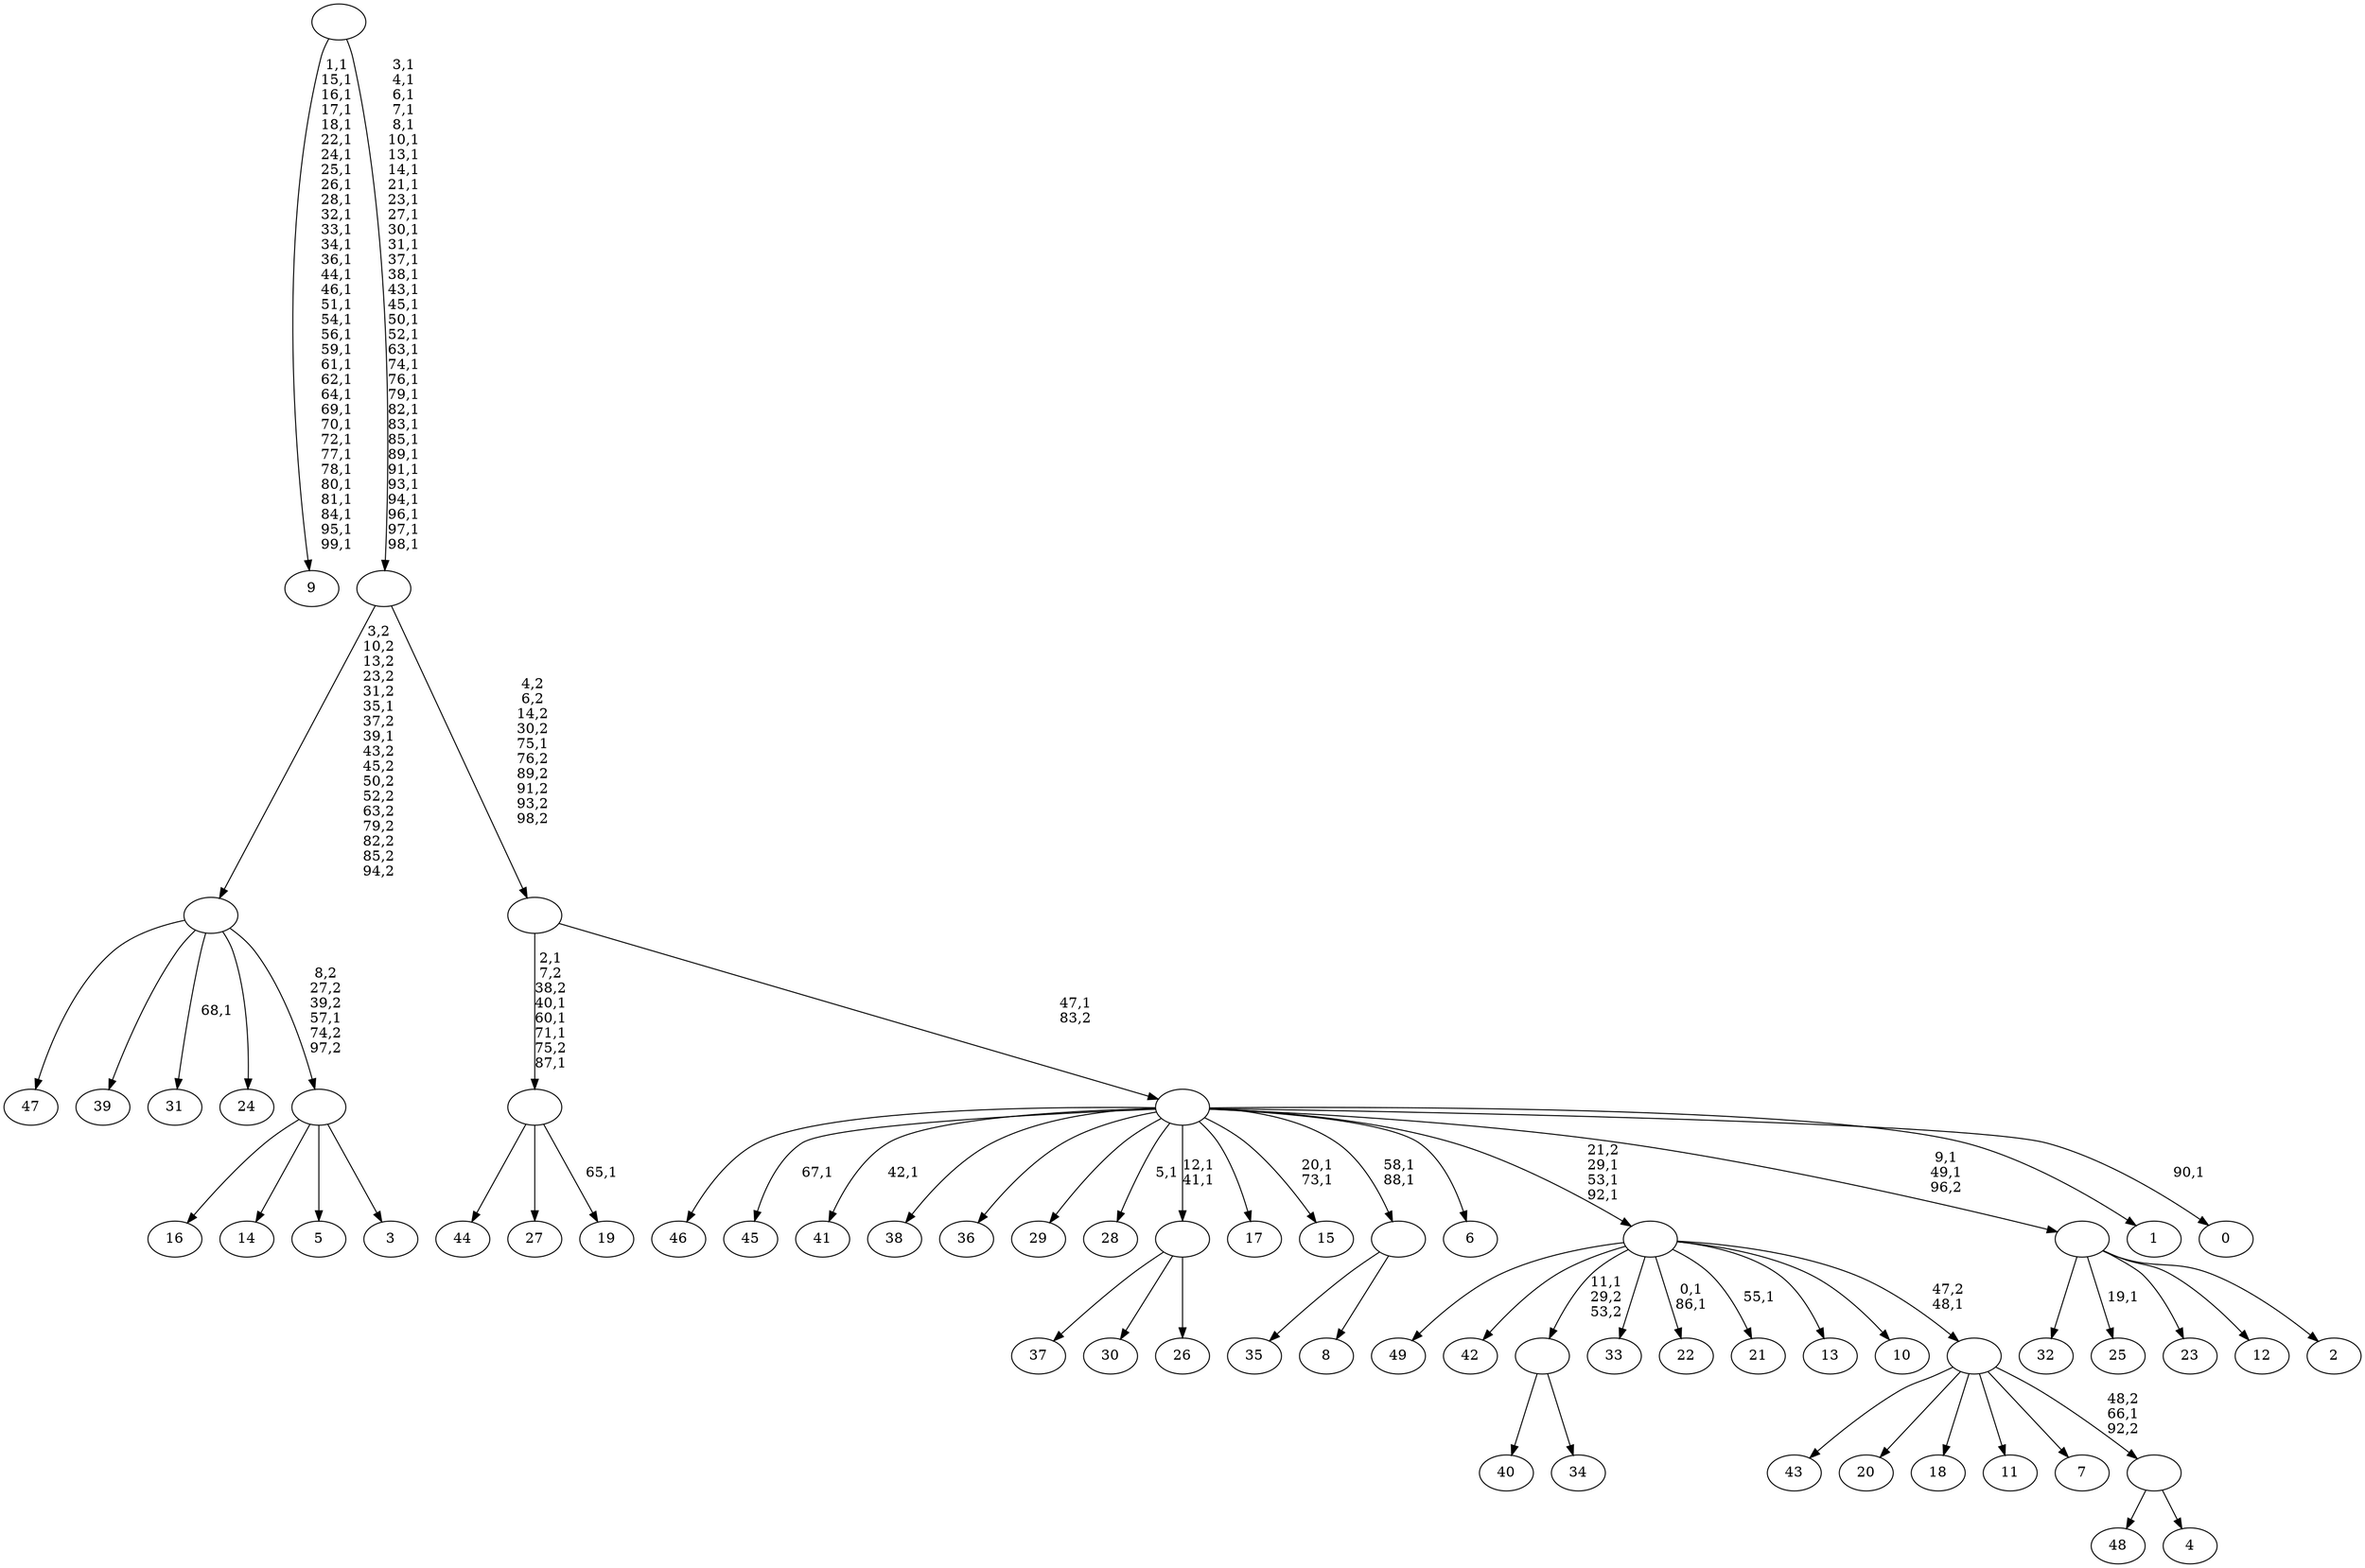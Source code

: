 digraph T {
	150 [label="49"]
	149 [label="48"]
	148 [label="47"]
	147 [label="46"]
	146 [label="45"]
	144 [label="44"]
	143 [label="43"]
	142 [label="42"]
	141 [label="41"]
	139 [label="40"]
	138 [label="39"]
	137 [label="38"]
	136 [label="37"]
	135 [label="36"]
	134 [label="35"]
	133 [label="34"]
	132 [label=""]
	131 [label="33"]
	130 [label="32"]
	129 [label="31"]
	127 [label="30"]
	126 [label="29"]
	125 [label="28"]
	123 [label="27"]
	122 [label="26"]
	121 [label=""]
	119 [label="25"]
	117 [label="24"]
	116 [label="23"]
	115 [label="22"]
	112 [label="21"]
	110 [label="20"]
	109 [label="19"]
	107 [label=""]
	102 [label="18"]
	101 [label="17"]
	100 [label="16"]
	99 [label="15"]
	96 [label="14"]
	95 [label="13"]
	94 [label="12"]
	93 [label="11"]
	92 [label="10"]
	91 [label="9"]
	57 [label="8"]
	56 [label=""]
	54 [label="7"]
	53 [label="6"]
	52 [label="5"]
	51 [label="4"]
	50 [label=""]
	49 [label=""]
	48 [label=""]
	45 [label="3"]
	44 [label=""]
	43 [label=""]
	41 [label="2"]
	40 [label=""]
	38 [label="1"]
	37 [label="0"]
	35 [label=""]
	34 [label=""]
	33 [label=""]
	0 [label=""]
	132 -> 139 [label=""]
	132 -> 133 [label=""]
	121 -> 136 [label=""]
	121 -> 127 [label=""]
	121 -> 122 [label=""]
	107 -> 109 [label="65,1"]
	107 -> 144 [label=""]
	107 -> 123 [label=""]
	56 -> 134 [label=""]
	56 -> 57 [label=""]
	50 -> 149 [label=""]
	50 -> 51 [label=""]
	49 -> 143 [label=""]
	49 -> 110 [label=""]
	49 -> 102 [label=""]
	49 -> 93 [label=""]
	49 -> 54 [label=""]
	49 -> 50 [label="48,2\n66,1\n92,2"]
	48 -> 112 [label="55,1"]
	48 -> 115 [label="0,1\n86,1"]
	48 -> 150 [label=""]
	48 -> 142 [label=""]
	48 -> 132 [label="11,1\n29,2\n53,2"]
	48 -> 131 [label=""]
	48 -> 95 [label=""]
	48 -> 92 [label=""]
	48 -> 49 [label="47,2\n48,1"]
	44 -> 100 [label=""]
	44 -> 96 [label=""]
	44 -> 52 [label=""]
	44 -> 45 [label=""]
	43 -> 129 [label="68,1"]
	43 -> 148 [label=""]
	43 -> 138 [label=""]
	43 -> 117 [label=""]
	43 -> 44 [label="8,2\n27,2\n39,2\n57,1\n74,2\n97,2"]
	40 -> 119 [label="19,1"]
	40 -> 130 [label=""]
	40 -> 116 [label=""]
	40 -> 94 [label=""]
	40 -> 41 [label=""]
	35 -> 37 [label="90,1"]
	35 -> 40 [label="9,1\n49,1\n96,2"]
	35 -> 48 [label="21,2\n29,1\n53,1\n92,1"]
	35 -> 56 [label="58,1\n88,1"]
	35 -> 99 [label="20,1\n73,1"]
	35 -> 121 [label="12,1\n41,1"]
	35 -> 125 [label="5,1"]
	35 -> 141 [label="42,1"]
	35 -> 146 [label="67,1"]
	35 -> 147 [label=""]
	35 -> 137 [label=""]
	35 -> 135 [label=""]
	35 -> 126 [label=""]
	35 -> 101 [label=""]
	35 -> 53 [label=""]
	35 -> 38 [label=""]
	34 -> 107 [label="2,1\n7,2\n38,2\n40,1\n60,1\n71,1\n75,2\n87,1"]
	34 -> 35 [label="47,1\n83,2"]
	33 -> 43 [label="3,2\n10,2\n13,2\n23,2\n31,2\n35,1\n37,2\n39,1\n43,2\n45,2\n50,2\n52,2\n63,2\n79,2\n82,2\n85,2\n94,2"]
	33 -> 34 [label="4,2\n6,2\n14,2\n30,2\n75,1\n76,2\n89,2\n91,2\n93,2\n98,2"]
	0 -> 33 [label="3,1\n4,1\n6,1\n7,1\n8,1\n10,1\n13,1\n14,1\n21,1\n23,1\n27,1\n30,1\n31,1\n37,1\n38,1\n43,1\n45,1\n50,1\n52,1\n63,1\n74,1\n76,1\n79,1\n82,1\n83,1\n85,1\n89,1\n91,1\n93,1\n94,1\n96,1\n97,1\n98,1"]
	0 -> 91 [label="1,1\n15,1\n16,1\n17,1\n18,1\n22,1\n24,1\n25,1\n26,1\n28,1\n32,1\n33,1\n34,1\n36,1\n44,1\n46,1\n51,1\n54,1\n56,1\n59,1\n61,1\n62,1\n64,1\n69,1\n70,1\n72,1\n77,1\n78,1\n80,1\n81,1\n84,1\n95,1\n99,1"]
}
